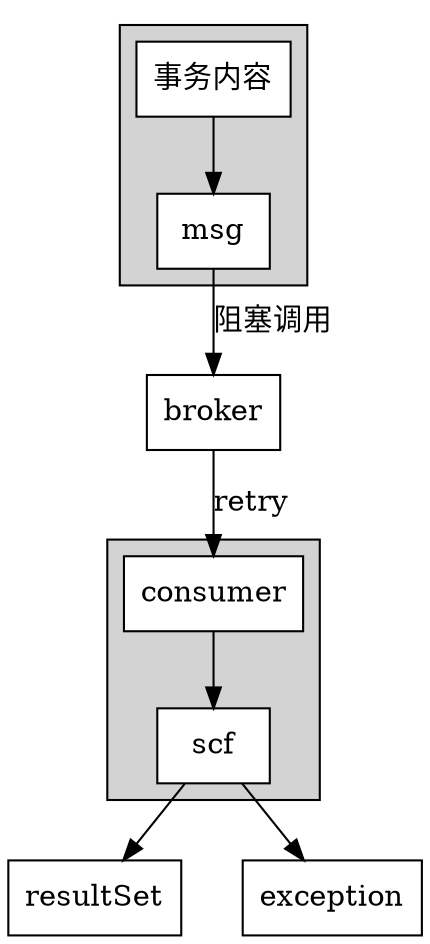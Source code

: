digraph show {
    /*
    Author: secwang
    Created: 2016-07-25 16:40
    */

    // General layout for the graph
    // rankdir=LR; // Direction of the graph Left to Right
    sep="+25,25";
    splines=true;
    overlap=scalexy;
    nodesep=0.4;
    ranksep=0.5;

     node [style="filled",color=black,shape=box,fillcolor=white]; // Defines the default layout of the nodes
     graph [style=filled, splines=line]; // Fills the subgraphs and defines the layout of the connections
     //edge [arrowhead=none]
     rank = same; // Makes sure that nodes are properly aligned even without a connection

     transaction [label="事务内容"]
     msg [lable="同步消息"]
     subgraph cluster0 {
     transaction -> msg
     }

     broker [label="broker"]

     msg -> broker[label="阻塞调用"]


     broker [label="broker"]
     scf [label="scf"]

     subgraph cluster1 {
       consumer -> scf
     }

     broker -> consumer[label="retry"]
     result_set [label = "resultSet"]
     error [label = "exception"]
     scf -> result_set
     scf -> error

}
